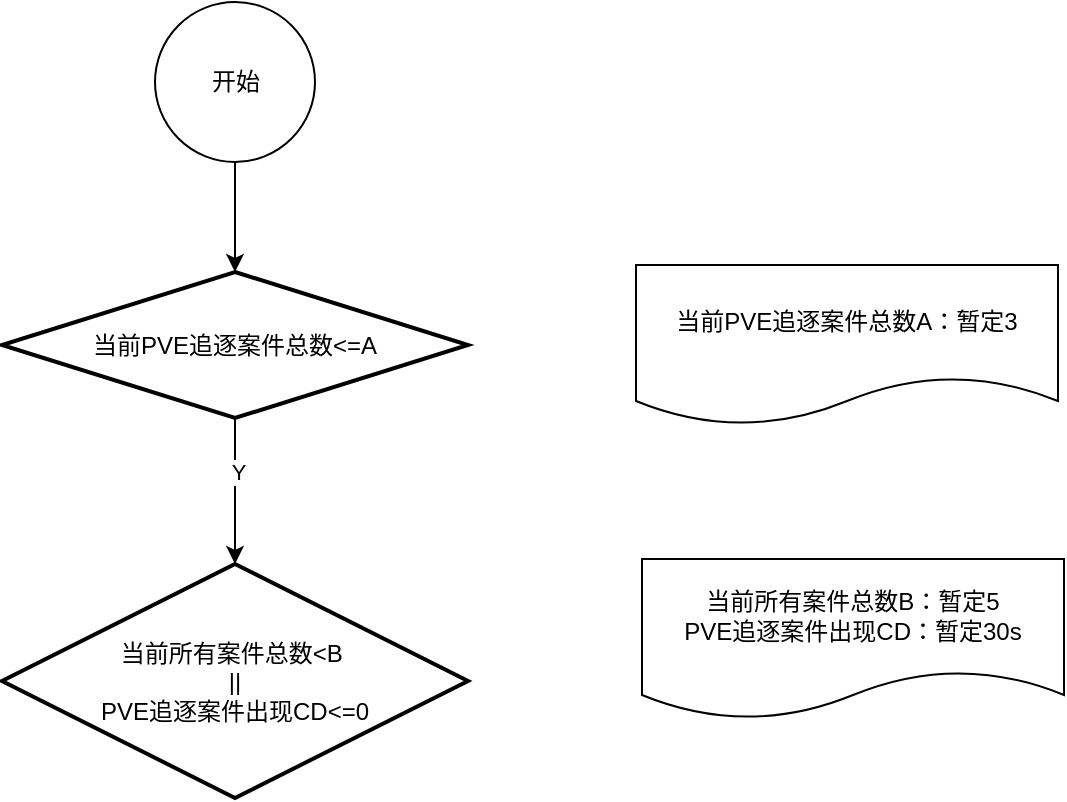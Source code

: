 <mxfile version="26.1.3">
  <diagram name="第 1 页" id="Fj61eVcG0aGDND_bpaBV">
    <mxGraphModel dx="588" dy="523" grid="0" gridSize="10" guides="1" tooltips="1" connect="1" arrows="1" fold="1" page="0" pageScale="1" pageWidth="827" pageHeight="1169" math="0" shadow="0">
      <root>
        <mxCell id="0" />
        <mxCell id="1" parent="0" />
        <mxCell id="lBdk9qtxuzmNU9C4Q0Ab-1" value="开始" style="ellipse;whiteSpace=wrap;html=1;aspect=fixed;" parent="1" vertex="1">
          <mxGeometry x="500.5" y="67" width="80" height="80" as="geometry" />
        </mxCell>
        <mxCell id="lBdk9qtxuzmNU9C4Q0Ab-2" value="当前所有案件总数&amp;lt;B&amp;nbsp;&lt;br&gt;||&lt;div&gt;PVE追逐案件出现CD&amp;lt;=0&lt;/div&gt;" style="strokeWidth=2;html=1;shape=mxgraph.flowchart.decision;whiteSpace=wrap;" parent="1" vertex="1">
          <mxGeometry x="424" y="348" width="233" height="117" as="geometry" />
        </mxCell>
        <mxCell id="lBdk9qtxuzmNU9C4Q0Ab-3" value="当前所有案件总数B：暂定5&lt;div&gt;PVE追逐案件出现CD：暂定30s&lt;/div&gt;" style="shape=document;whiteSpace=wrap;html=1;boundedLbl=1;" parent="1" vertex="1">
          <mxGeometry x="744" y="345.5" width="211" height="80" as="geometry" />
        </mxCell>
        <mxCell id="lBdk9qtxuzmNU9C4Q0Ab-4" style="edgeStyle=orthogonalEdgeStyle;rounded=0;orthogonalLoop=1;jettySize=auto;html=1;exitX=0.5;exitY=1;exitDx=0;exitDy=0;entryX=0.5;entryY=0;entryDx=0;entryDy=0;entryPerimeter=0;" parent="1" source="lBdk9qtxuzmNU9C4Q0Ab-1" target="lBdk9qtxuzmNU9C4Q0Ab-5" edge="1">
          <mxGeometry relative="1" as="geometry" />
        </mxCell>
        <mxCell id="lBdk9qtxuzmNU9C4Q0Ab-5" value="当前PVE追逐案件总数&amp;lt;=A" style="strokeWidth=2;html=1;shape=mxgraph.flowchart.decision;whiteSpace=wrap;" parent="1" vertex="1">
          <mxGeometry x="424" y="202" width="233" height="73" as="geometry" />
        </mxCell>
        <mxCell id="lBdk9qtxuzmNU9C4Q0Ab-6" value="当前PVE追逐案件总数A：暂定3" style="shape=document;whiteSpace=wrap;html=1;boundedLbl=1;" parent="1" vertex="1">
          <mxGeometry x="741" y="198.5" width="211" height="80" as="geometry" />
        </mxCell>
        <mxCell id="lBdk9qtxuzmNU9C4Q0Ab-7" style="edgeStyle=orthogonalEdgeStyle;rounded=0;orthogonalLoop=1;jettySize=auto;html=1;exitX=0.5;exitY=1;exitDx=0;exitDy=0;exitPerimeter=0;entryX=0.5;entryY=0;entryDx=0;entryDy=0;entryPerimeter=0;" parent="1" source="lBdk9qtxuzmNU9C4Q0Ab-5" target="lBdk9qtxuzmNU9C4Q0Ab-2" edge="1">
          <mxGeometry relative="1" as="geometry" />
        </mxCell>
        <mxCell id="lBdk9qtxuzmNU9C4Q0Ab-8" value="Y" style="edgeLabel;html=1;align=center;verticalAlign=middle;resizable=0;points=[];" parent="lBdk9qtxuzmNU9C4Q0Ab-7" vertex="1" connectable="0">
          <mxGeometry x="-0.258" y="1" relative="1" as="geometry">
            <mxPoint as="offset" />
          </mxGeometry>
        </mxCell>
      </root>
    </mxGraphModel>
  </diagram>
</mxfile>
